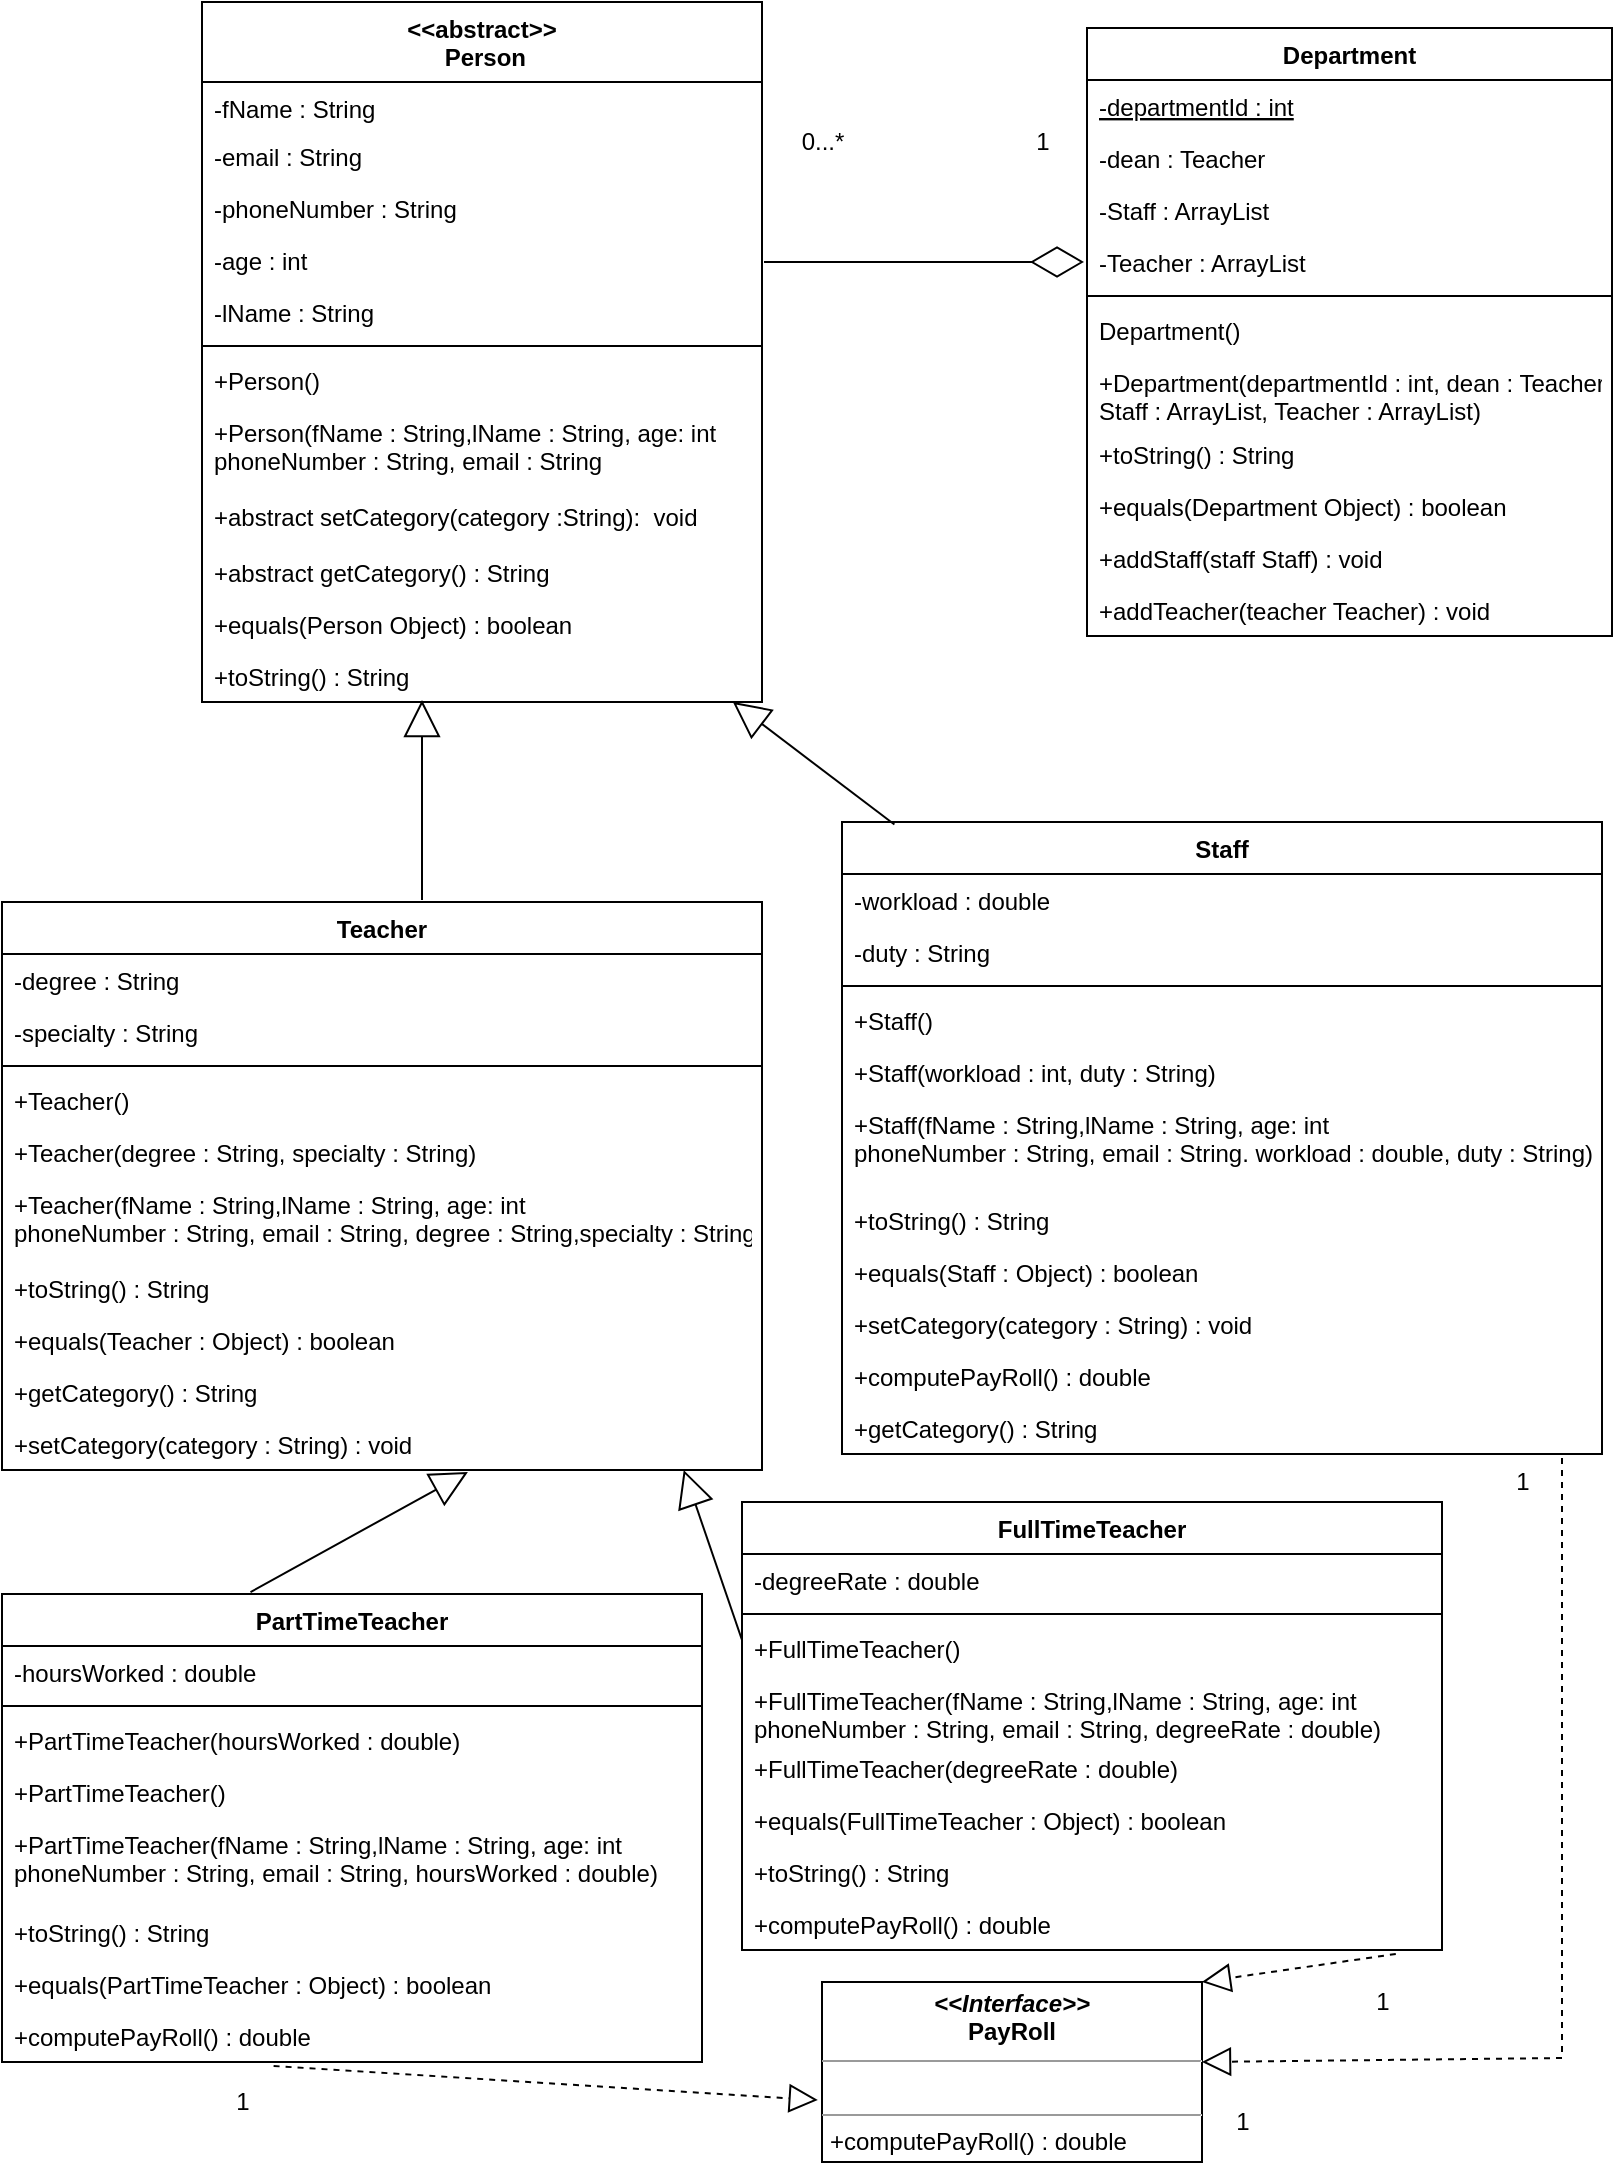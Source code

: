 <mxfile version="17.2.1" type="device"><diagram id="_r0ypaU-ET4BjyqTSAOk" name="Page-1"><mxGraphModel dx="946" dy="646" grid="1" gridSize="10" guides="1" tooltips="1" connect="1" arrows="1" fold="1" page="1" pageScale="1" pageWidth="850" pageHeight="1100" math="0" shadow="0"><root><mxCell id="0"/><mxCell id="1" parent="0"/><mxCell id="oNhQnRxZa8YNGMyZLWSK-1" value="&lt;&lt;abstract&gt;&gt;&#10; Person" style="swimlane;fontStyle=1;align=center;verticalAlign=top;childLayout=stackLayout;horizontal=1;startSize=40;horizontalStack=0;resizeParent=1;resizeParentMax=0;resizeLast=0;collapsible=1;marginBottom=0;" parent="1" vertex="1"><mxGeometry x="130" width="280" height="350" as="geometry"/></mxCell><mxCell id="oNhQnRxZa8YNGMyZLWSK-2" value="-fName : String" style="text;strokeColor=none;fillColor=none;align=left;verticalAlign=top;spacingLeft=4;spacingRight=4;overflow=hidden;rotatable=0;points=[[0,0.5],[1,0.5]];portConstraint=eastwest;" parent="oNhQnRxZa8YNGMyZLWSK-1" vertex="1"><mxGeometry y="40" width="280" height="24" as="geometry"/></mxCell><mxCell id="oNhQnRxZa8YNGMyZLWSK-7" value="-email : String" style="text;strokeColor=none;fillColor=none;align=left;verticalAlign=top;spacingLeft=4;spacingRight=4;overflow=hidden;rotatable=0;points=[[0,0.5],[1,0.5]];portConstraint=eastwest;" parent="oNhQnRxZa8YNGMyZLWSK-1" vertex="1"><mxGeometry y="64" width="280" height="26" as="geometry"/></mxCell><mxCell id="oNhQnRxZa8YNGMyZLWSK-6" value="-phoneNumber : String" style="text;strokeColor=none;fillColor=none;align=left;verticalAlign=top;spacingLeft=4;spacingRight=4;overflow=hidden;rotatable=0;points=[[0,0.5],[1,0.5]];portConstraint=eastwest;" parent="oNhQnRxZa8YNGMyZLWSK-1" vertex="1"><mxGeometry y="90" width="280" height="26" as="geometry"/></mxCell><mxCell id="oNhQnRxZa8YNGMyZLWSK-8" value="-age : int" style="text;strokeColor=none;fillColor=none;align=left;verticalAlign=top;spacingLeft=4;spacingRight=4;overflow=hidden;rotatable=0;points=[[0,0.5],[1,0.5]];portConstraint=eastwest;" parent="oNhQnRxZa8YNGMyZLWSK-1" vertex="1"><mxGeometry y="116" width="280" height="26" as="geometry"/></mxCell><mxCell id="oNhQnRxZa8YNGMyZLWSK-5" value="-lName : String" style="text;strokeColor=none;fillColor=none;align=left;verticalAlign=top;spacingLeft=4;spacingRight=4;overflow=hidden;rotatable=0;points=[[0,0.5],[1,0.5]];portConstraint=eastwest;" parent="oNhQnRxZa8YNGMyZLWSK-1" vertex="1"><mxGeometry y="142" width="280" height="26" as="geometry"/></mxCell><mxCell id="oNhQnRxZa8YNGMyZLWSK-3" value="" style="line;strokeWidth=1;fillColor=none;align=left;verticalAlign=middle;spacingTop=-1;spacingLeft=3;spacingRight=3;rotatable=0;labelPosition=right;points=[];portConstraint=eastwest;" parent="oNhQnRxZa8YNGMyZLWSK-1" vertex="1"><mxGeometry y="168" width="280" height="8" as="geometry"/></mxCell><mxCell id="oNhQnRxZa8YNGMyZLWSK-68" value="+Person()" style="text;strokeColor=none;fillColor=none;align=left;verticalAlign=top;spacingLeft=4;spacingRight=4;overflow=hidden;rotatable=0;points=[[0,0.5],[1,0.5]];portConstraint=eastwest;" parent="oNhQnRxZa8YNGMyZLWSK-1" vertex="1"><mxGeometry y="176" width="280" height="26" as="geometry"/></mxCell><mxCell id="oNhQnRxZa8YNGMyZLWSK-69" value="+Person(fName : String,lName : String, age: int&#10;phoneNumber : String, email : String" style="text;strokeColor=none;fillColor=none;align=left;verticalAlign=top;spacingLeft=4;spacingRight=4;overflow=hidden;rotatable=0;points=[[0,0.5],[1,0.5]];portConstraint=eastwest;" parent="oNhQnRxZa8YNGMyZLWSK-1" vertex="1"><mxGeometry y="202" width="280" height="42" as="geometry"/></mxCell><mxCell id="oNhQnRxZa8YNGMyZLWSK-4" value="+abstract setCategory(category :String):  void" style="text;strokeColor=none;fillColor=none;align=left;verticalAlign=top;spacingLeft=4;spacingRight=4;overflow=hidden;rotatable=0;points=[[0,0.5],[1,0.5]];portConstraint=eastwest;" parent="oNhQnRxZa8YNGMyZLWSK-1" vertex="1"><mxGeometry y="244" width="280" height="28" as="geometry"/></mxCell><mxCell id="3FqO62ikNjd26HFCESu3-1" value="+abstract getCategory() : String" style="text;strokeColor=none;fillColor=none;align=left;verticalAlign=top;spacingLeft=4;spacingRight=4;overflow=hidden;rotatable=0;points=[[0,0.5],[1,0.5]];portConstraint=eastwest;" parent="oNhQnRxZa8YNGMyZLWSK-1" vertex="1"><mxGeometry y="272" width="280" height="26" as="geometry"/></mxCell><mxCell id="oNhQnRxZa8YNGMyZLWSK-14" value="+equals(Person Object) : boolean" style="text;strokeColor=none;fillColor=none;align=left;verticalAlign=top;spacingLeft=4;spacingRight=4;overflow=hidden;rotatable=0;points=[[0,0.5],[1,0.5]];portConstraint=eastwest;" parent="oNhQnRxZa8YNGMyZLWSK-1" vertex="1"><mxGeometry y="298" width="280" height="26" as="geometry"/></mxCell><mxCell id="oNhQnRxZa8YNGMyZLWSK-13" value="+toString() : String" style="text;strokeColor=none;fillColor=none;align=left;verticalAlign=top;spacingLeft=4;spacingRight=4;overflow=hidden;rotatable=0;points=[[0,0.5],[1,0.5]];portConstraint=eastwest;" parent="oNhQnRxZa8YNGMyZLWSK-1" vertex="1"><mxGeometry y="324" width="280" height="26" as="geometry"/></mxCell><mxCell id="oNhQnRxZa8YNGMyZLWSK-9" value="Teacher" style="swimlane;fontStyle=1;align=center;verticalAlign=top;childLayout=stackLayout;horizontal=1;startSize=26;horizontalStack=0;resizeParent=1;resizeParentMax=0;resizeLast=0;collapsible=1;marginBottom=0;" parent="1" vertex="1"><mxGeometry x="30" y="450" width="380" height="284" as="geometry"/></mxCell><mxCell id="oNhQnRxZa8YNGMyZLWSK-15" value="-degree : String" style="text;strokeColor=none;fillColor=none;align=left;verticalAlign=top;spacingLeft=4;spacingRight=4;overflow=hidden;rotatable=0;points=[[0,0.5],[1,0.5]];portConstraint=eastwest;" parent="oNhQnRxZa8YNGMyZLWSK-9" vertex="1"><mxGeometry y="26" width="380" height="26" as="geometry"/></mxCell><mxCell id="oNhQnRxZa8YNGMyZLWSK-10" value="-specialty : String" style="text;strokeColor=none;fillColor=none;align=left;verticalAlign=top;spacingLeft=4;spacingRight=4;overflow=hidden;rotatable=0;points=[[0,0.5],[1,0.5]];portConstraint=eastwest;" parent="oNhQnRxZa8YNGMyZLWSK-9" vertex="1"><mxGeometry y="52" width="380" height="26" as="geometry"/></mxCell><mxCell id="oNhQnRxZa8YNGMyZLWSK-11" value="" style="line;strokeWidth=1;fillColor=none;align=left;verticalAlign=middle;spacingTop=-1;spacingLeft=3;spacingRight=3;rotatable=0;labelPosition=right;points=[];portConstraint=eastwest;" parent="oNhQnRxZa8YNGMyZLWSK-9" vertex="1"><mxGeometry y="78" width="380" height="8" as="geometry"/></mxCell><mxCell id="oNhQnRxZa8YNGMyZLWSK-22" value="+Teacher()" style="text;strokeColor=none;fillColor=none;align=left;verticalAlign=top;spacingLeft=4;spacingRight=4;overflow=hidden;rotatable=0;points=[[0,0.5],[1,0.5]];portConstraint=eastwest;" parent="oNhQnRxZa8YNGMyZLWSK-9" vertex="1"><mxGeometry y="86" width="380" height="26" as="geometry"/></mxCell><mxCell id="oNhQnRxZa8YNGMyZLWSK-24" value="+Teacher(degree : String, specialty : String)" style="text;strokeColor=none;fillColor=none;align=left;verticalAlign=top;spacingLeft=4;spacingRight=4;overflow=hidden;rotatable=0;points=[[0,0.5],[1,0.5]];portConstraint=eastwest;" parent="oNhQnRxZa8YNGMyZLWSK-9" vertex="1"><mxGeometry y="112" width="380" height="26" as="geometry"/></mxCell><mxCell id="oNhQnRxZa8YNGMyZLWSK-23" value="+Teacher(fName : String,lName : String, age: int&#10;phoneNumber : String, email : String, degree : String,specialty : String)" style="text;strokeColor=none;fillColor=none;align=left;verticalAlign=top;spacingLeft=4;spacingRight=4;overflow=hidden;rotatable=0;points=[[0,0.5],[1,0.5]];portConstraint=eastwest;" parent="oNhQnRxZa8YNGMyZLWSK-9" vertex="1"><mxGeometry y="138" width="380" height="42" as="geometry"/></mxCell><mxCell id="oNhQnRxZa8YNGMyZLWSK-12" value="+toString() : String" style="text;strokeColor=none;fillColor=none;align=left;verticalAlign=top;spacingLeft=4;spacingRight=4;overflow=hidden;rotatable=0;points=[[0,0.5],[1,0.5]];portConstraint=eastwest;" parent="oNhQnRxZa8YNGMyZLWSK-9" vertex="1"><mxGeometry y="180" width="380" height="26" as="geometry"/></mxCell><mxCell id="oNhQnRxZa8YNGMyZLWSK-17" value="+equals(Teacher : Object) : boolean" style="text;strokeColor=none;fillColor=none;align=left;verticalAlign=top;spacingLeft=4;spacingRight=4;overflow=hidden;rotatable=0;points=[[0,0.5],[1,0.5]];portConstraint=eastwest;" parent="oNhQnRxZa8YNGMyZLWSK-9" vertex="1"><mxGeometry y="206" width="380" height="26" as="geometry"/></mxCell><mxCell id="3FqO62ikNjd26HFCESu3-3" value="+getCategory() : String" style="text;strokeColor=none;fillColor=none;align=left;verticalAlign=top;spacingLeft=4;spacingRight=4;overflow=hidden;rotatable=0;points=[[0,0.5],[1,0.5]];portConstraint=eastwest;" parent="oNhQnRxZa8YNGMyZLWSK-9" vertex="1"><mxGeometry y="232" width="380" height="26" as="geometry"/></mxCell><mxCell id="3FqO62ikNjd26HFCESu3-2" value="+setCategory(category : String) : void" style="text;strokeColor=none;fillColor=none;align=left;verticalAlign=top;spacingLeft=4;spacingRight=4;overflow=hidden;rotatable=0;points=[[0,0.5],[1,0.5]];portConstraint=eastwest;" parent="oNhQnRxZa8YNGMyZLWSK-9" vertex="1"><mxGeometry y="258" width="380" height="26" as="geometry"/></mxCell><mxCell id="oNhQnRxZa8YNGMyZLWSK-18" value="Staff" style="swimlane;fontStyle=1;align=center;verticalAlign=top;childLayout=stackLayout;horizontal=1;startSize=26;horizontalStack=0;resizeParent=1;resizeParentMax=0;resizeLast=0;collapsible=1;marginBottom=0;" parent="1" vertex="1"><mxGeometry x="450" y="410" width="380" height="316" as="geometry"/></mxCell><mxCell id="oNhQnRxZa8YNGMyZLWSK-25" value="-workload : double" style="text;strokeColor=none;fillColor=none;align=left;verticalAlign=top;spacingLeft=4;spacingRight=4;overflow=hidden;rotatable=0;points=[[0,0.5],[1,0.5]];portConstraint=eastwest;" parent="oNhQnRxZa8YNGMyZLWSK-18" vertex="1"><mxGeometry y="26" width="380" height="26" as="geometry"/></mxCell><mxCell id="oNhQnRxZa8YNGMyZLWSK-19" value="-duty : String" style="text;strokeColor=none;fillColor=none;align=left;verticalAlign=top;spacingLeft=4;spacingRight=4;overflow=hidden;rotatable=0;points=[[0,0.5],[1,0.5]];portConstraint=eastwest;" parent="oNhQnRxZa8YNGMyZLWSK-18" vertex="1"><mxGeometry y="52" width="380" height="26" as="geometry"/></mxCell><mxCell id="oNhQnRxZa8YNGMyZLWSK-20" value="" style="line;strokeWidth=1;fillColor=none;align=left;verticalAlign=middle;spacingTop=-1;spacingLeft=3;spacingRight=3;rotatable=0;labelPosition=right;points=[];portConstraint=eastwest;" parent="oNhQnRxZa8YNGMyZLWSK-18" vertex="1"><mxGeometry y="78" width="380" height="8" as="geometry"/></mxCell><mxCell id="oNhQnRxZa8YNGMyZLWSK-40" value="+Staff()" style="text;strokeColor=none;fillColor=none;align=left;verticalAlign=top;spacingLeft=4;spacingRight=4;overflow=hidden;rotatable=0;points=[[0,0.5],[1,0.5]];portConstraint=eastwest;" parent="oNhQnRxZa8YNGMyZLWSK-18" vertex="1"><mxGeometry y="86" width="380" height="26" as="geometry"/></mxCell><mxCell id="oNhQnRxZa8YNGMyZLWSK-21" value="+Staff(workload : int, duty : String)" style="text;strokeColor=none;fillColor=none;align=left;verticalAlign=top;spacingLeft=4;spacingRight=4;overflow=hidden;rotatable=0;points=[[0,0.5],[1,0.5]];portConstraint=eastwest;" parent="oNhQnRxZa8YNGMyZLWSK-18" vertex="1"><mxGeometry y="112" width="380" height="26" as="geometry"/></mxCell><mxCell id="oNhQnRxZa8YNGMyZLWSK-36" value="+Staff(fName : String,lName : String, age: int&#10;phoneNumber : String, email : String. workload : double, duty : String)" style="text;strokeColor=none;fillColor=none;align=left;verticalAlign=top;spacingLeft=4;spacingRight=4;overflow=hidden;rotatable=0;points=[[0,0.5],[1,0.5]];portConstraint=eastwest;" parent="oNhQnRxZa8YNGMyZLWSK-18" vertex="1"><mxGeometry y="138" width="380" height="48" as="geometry"/></mxCell><mxCell id="oNhQnRxZa8YNGMyZLWSK-44" value="+toString() : String" style="text;strokeColor=none;fillColor=none;align=left;verticalAlign=top;spacingLeft=4;spacingRight=4;overflow=hidden;rotatable=0;points=[[0,0.5],[1,0.5]];portConstraint=eastwest;" parent="oNhQnRxZa8YNGMyZLWSK-18" vertex="1"><mxGeometry y="186" width="380" height="26" as="geometry"/></mxCell><mxCell id="oNhQnRxZa8YNGMyZLWSK-45" value="+equals(Staff : Object) : boolean" style="text;strokeColor=none;fillColor=none;align=left;verticalAlign=top;spacingLeft=4;spacingRight=4;overflow=hidden;rotatable=0;points=[[0,0.5],[1,0.5]];portConstraint=eastwest;" parent="oNhQnRxZa8YNGMyZLWSK-18" vertex="1"><mxGeometry y="212" width="380" height="26" as="geometry"/></mxCell><mxCell id="3FqO62ikNjd26HFCESu3-5" value="+setCategory(category : String) : void" style="text;strokeColor=none;fillColor=none;align=left;verticalAlign=top;spacingLeft=4;spacingRight=4;overflow=hidden;rotatable=0;points=[[0,0.5],[1,0.5]];portConstraint=eastwest;" parent="oNhQnRxZa8YNGMyZLWSK-18" vertex="1"><mxGeometry y="238" width="380" height="26" as="geometry"/></mxCell><mxCell id="3FqO62ikNjd26HFCESu3-11" value="+computePayRoll() : double" style="text;strokeColor=none;fillColor=none;align=left;verticalAlign=top;spacingLeft=4;spacingRight=4;overflow=hidden;rotatable=0;points=[[0,0.5],[1,0.5]];portConstraint=eastwest;" parent="oNhQnRxZa8YNGMyZLWSK-18" vertex="1"><mxGeometry y="264" width="380" height="26" as="geometry"/></mxCell><mxCell id="3FqO62ikNjd26HFCESu3-6" value="+getCategory() : String" style="text;strokeColor=none;fillColor=none;align=left;verticalAlign=top;spacingLeft=4;spacingRight=4;overflow=hidden;rotatable=0;points=[[0,0.5],[1,0.5]];portConstraint=eastwest;" parent="oNhQnRxZa8YNGMyZLWSK-18" vertex="1"><mxGeometry y="290" width="380" height="26" as="geometry"/></mxCell><mxCell id="oNhQnRxZa8YNGMyZLWSK-27" value="&lt;p style=&quot;margin: 0px ; margin-top: 4px ; text-align: center&quot;&gt;&lt;b&gt;&lt;i&gt;&amp;lt;&amp;lt;Interface&amp;gt;&amp;gt;&lt;/i&gt;&lt;br&gt;PayRoll&lt;/b&gt;&lt;/p&gt;&lt;hr size=&quot;1&quot;&gt;&lt;p style=&quot;margin: 0px ; margin-left: 4px&quot;&gt;&lt;b&gt;&lt;br&gt;&lt;/b&gt;&lt;/p&gt;&lt;hr size=&quot;1&quot;&gt;&lt;p style=&quot;margin: 0px ; margin-left: 4px&quot;&gt;+computePayRoll() : double&lt;/p&gt;" style="verticalAlign=top;align=left;overflow=fill;fontSize=12;fontFamily=Helvetica;html=1;" parent="1" vertex="1"><mxGeometry x="440" y="990" width="190" height="90" as="geometry"/></mxCell><mxCell id="oNhQnRxZa8YNGMyZLWSK-32" value="FullTimeTeacher" style="swimlane;fontStyle=1;align=center;verticalAlign=top;childLayout=stackLayout;horizontal=1;startSize=26;horizontalStack=0;resizeParent=1;resizeParentMax=0;resizeLast=0;collapsible=1;marginBottom=0;" parent="1" vertex="1"><mxGeometry x="400" y="750" width="350" height="224" as="geometry"/></mxCell><mxCell id="oNhQnRxZa8YNGMyZLWSK-33" value="-degreeRate : double" style="text;strokeColor=none;fillColor=none;align=left;verticalAlign=top;spacingLeft=4;spacingRight=4;overflow=hidden;rotatable=0;points=[[0,0.5],[1,0.5]];portConstraint=eastwest;" parent="oNhQnRxZa8YNGMyZLWSK-32" vertex="1"><mxGeometry y="26" width="350" height="26" as="geometry"/></mxCell><mxCell id="oNhQnRxZa8YNGMyZLWSK-34" value="" style="line;strokeWidth=1;fillColor=none;align=left;verticalAlign=middle;spacingTop=-1;spacingLeft=3;spacingRight=3;rotatable=0;labelPosition=right;points=[];portConstraint=eastwest;" parent="oNhQnRxZa8YNGMyZLWSK-32" vertex="1"><mxGeometry y="52" width="350" height="8" as="geometry"/></mxCell><mxCell id="oNhQnRxZa8YNGMyZLWSK-35" value="+FullTimeTeacher()" style="text;strokeColor=none;fillColor=none;align=left;verticalAlign=top;spacingLeft=4;spacingRight=4;overflow=hidden;rotatable=0;points=[[0,0.5],[1,0.5]];portConstraint=eastwest;" parent="oNhQnRxZa8YNGMyZLWSK-32" vertex="1"><mxGeometry y="60" width="350" height="26" as="geometry"/></mxCell><mxCell id="oNhQnRxZa8YNGMyZLWSK-47" value="+FullTimeTeacher(fName : String,lName : String, age: int&#10;phoneNumber : String, email : String, degreeRate : double)" style="text;strokeColor=none;fillColor=none;align=left;verticalAlign=top;spacingLeft=4;spacingRight=4;overflow=hidden;rotatable=0;points=[[0,0.5],[1,0.5]];portConstraint=eastwest;" parent="oNhQnRxZa8YNGMyZLWSK-32" vertex="1"><mxGeometry y="86" width="350" height="34" as="geometry"/></mxCell><mxCell id="oNhQnRxZa8YNGMyZLWSK-46" value="+FullTimeTeacher(degreeRate : double)" style="text;strokeColor=none;fillColor=none;align=left;verticalAlign=top;spacingLeft=4;spacingRight=4;overflow=hidden;rotatable=0;points=[[0,0.5],[1,0.5]];portConstraint=eastwest;" parent="oNhQnRxZa8YNGMyZLWSK-32" vertex="1"><mxGeometry y="120" width="350" height="26" as="geometry"/></mxCell><mxCell id="oNhQnRxZa8YNGMyZLWSK-49" value="+equals(FullTimeTeacher : Object) : boolean" style="text;strokeColor=none;fillColor=none;align=left;verticalAlign=top;spacingLeft=4;spacingRight=4;overflow=hidden;rotatable=0;points=[[0,0.5],[1,0.5]];portConstraint=eastwest;" parent="oNhQnRxZa8YNGMyZLWSK-32" vertex="1"><mxGeometry y="146" width="350" height="26" as="geometry"/></mxCell><mxCell id="oNhQnRxZa8YNGMyZLWSK-48" value="+toString() : String" style="text;strokeColor=none;fillColor=none;align=left;verticalAlign=top;spacingLeft=4;spacingRight=4;overflow=hidden;rotatable=0;points=[[0,0.5],[1,0.5]];portConstraint=eastwest;" parent="oNhQnRxZa8YNGMyZLWSK-32" vertex="1"><mxGeometry y="172" width="350" height="26" as="geometry"/></mxCell><mxCell id="oNhQnRxZa8YNGMyZLWSK-58" value="+computePayRoll() : double" style="text;strokeColor=none;fillColor=none;align=left;verticalAlign=top;spacingLeft=4;spacingRight=4;overflow=hidden;rotatable=0;points=[[0,0.5],[1,0.5]];portConstraint=eastwest;" parent="oNhQnRxZa8YNGMyZLWSK-32" vertex="1"><mxGeometry y="198" width="350" height="26" as="geometry"/></mxCell><mxCell id="oNhQnRxZa8YNGMyZLWSK-51" value="Department" style="swimlane;fontStyle=1;align=center;verticalAlign=top;childLayout=stackLayout;horizontal=1;startSize=26;horizontalStack=0;resizeParent=1;resizeParentMax=0;resizeLast=0;collapsible=1;marginBottom=0;" parent="1" vertex="1"><mxGeometry x="572.5" y="13" width="262.5" height="304" as="geometry"/></mxCell><mxCell id="oNhQnRxZa8YNGMyZLWSK-52" value="-departmentId : int" style="text;strokeColor=none;fillColor=none;align=left;verticalAlign=top;spacingLeft=4;spacingRight=4;overflow=hidden;rotatable=0;points=[[0,0.5],[1,0.5]];portConstraint=eastwest;fontStyle=4" parent="oNhQnRxZa8YNGMyZLWSK-51" vertex="1"><mxGeometry y="26" width="262.5" height="26" as="geometry"/></mxCell><mxCell id="oNhQnRxZa8YNGMyZLWSK-60" value="-dean : Teacher" style="text;strokeColor=none;fillColor=none;align=left;verticalAlign=top;spacingLeft=4;spacingRight=4;overflow=hidden;rotatable=0;points=[[0,0.5],[1,0.5]];portConstraint=eastwest;" parent="oNhQnRxZa8YNGMyZLWSK-51" vertex="1"><mxGeometry y="52" width="262.5" height="26" as="geometry"/></mxCell><mxCell id="oNhQnRxZa8YNGMyZLWSK-56" value="-Staff : ArrayList" style="text;strokeColor=none;fillColor=none;align=left;verticalAlign=top;spacingLeft=4;spacingRight=4;overflow=hidden;rotatable=0;points=[[0,0.5],[1,0.5]];portConstraint=eastwest;" parent="oNhQnRxZa8YNGMyZLWSK-51" vertex="1"><mxGeometry y="78" width="262.5" height="26" as="geometry"/></mxCell><mxCell id="oNhQnRxZa8YNGMyZLWSK-55" value="-Teacher : ArrayList" style="text;strokeColor=none;fillColor=none;align=left;verticalAlign=top;spacingLeft=4;spacingRight=4;overflow=hidden;rotatable=0;points=[[0,0.5],[1,0.5]];portConstraint=eastwest;" parent="oNhQnRxZa8YNGMyZLWSK-51" vertex="1"><mxGeometry y="104" width="262.5" height="26" as="geometry"/></mxCell><mxCell id="oNhQnRxZa8YNGMyZLWSK-53" value="" style="line;strokeWidth=1;fillColor=none;align=left;verticalAlign=middle;spacingTop=-1;spacingLeft=3;spacingRight=3;rotatable=0;labelPosition=right;points=[];portConstraint=eastwest;" parent="oNhQnRxZa8YNGMyZLWSK-51" vertex="1"><mxGeometry y="130" width="262.5" height="8" as="geometry"/></mxCell><mxCell id="oNhQnRxZa8YNGMyZLWSK-61" value="Department()" style="text;strokeColor=none;fillColor=none;align=left;verticalAlign=top;spacingLeft=4;spacingRight=4;overflow=hidden;rotatable=0;points=[[0,0.5],[1,0.5]];portConstraint=eastwest;" parent="oNhQnRxZa8YNGMyZLWSK-51" vertex="1"><mxGeometry y="138" width="262.5" height="26" as="geometry"/></mxCell><mxCell id="oNhQnRxZa8YNGMyZLWSK-62" value="+Department(departmentId : int, dean : Teacher,&#10;Staff : ArrayList, Teacher : ArrayList)" style="text;strokeColor=none;fillColor=none;align=left;verticalAlign=top;spacingLeft=4;spacingRight=4;overflow=hidden;rotatable=0;points=[[0,0.5],[1,0.5]];portConstraint=eastwest;" parent="oNhQnRxZa8YNGMyZLWSK-51" vertex="1"><mxGeometry y="164" width="262.5" height="36" as="geometry"/></mxCell><mxCell id="oNhQnRxZa8YNGMyZLWSK-54" value="+toString() : String" style="text;strokeColor=none;fillColor=none;align=left;verticalAlign=top;spacingLeft=4;spacingRight=4;overflow=hidden;rotatable=0;points=[[0,0.5],[1,0.5]];portConstraint=eastwest;" parent="oNhQnRxZa8YNGMyZLWSK-51" vertex="1"><mxGeometry y="200" width="262.5" height="26" as="geometry"/></mxCell><mxCell id="oNhQnRxZa8YNGMyZLWSK-59" value="+equals(Department Object) : boolean" style="text;strokeColor=none;fillColor=none;align=left;verticalAlign=top;spacingLeft=4;spacingRight=4;overflow=hidden;rotatable=0;points=[[0,0.5],[1,0.5]];portConstraint=eastwest;" parent="oNhQnRxZa8YNGMyZLWSK-51" vertex="1"><mxGeometry y="226" width="262.5" height="26" as="geometry"/></mxCell><mxCell id="oNhQnRxZa8YNGMyZLWSK-66" value="+addStaff(staff Staff) : void" style="text;strokeColor=none;fillColor=none;align=left;verticalAlign=top;spacingLeft=4;spacingRight=4;overflow=hidden;rotatable=0;points=[[0,0.5],[1,0.5]];portConstraint=eastwest;" parent="oNhQnRxZa8YNGMyZLWSK-51" vertex="1"><mxGeometry y="252" width="262.5" height="26" as="geometry"/></mxCell><mxCell id="oNhQnRxZa8YNGMyZLWSK-65" value="+addTeacher(teacher Teacher) : void" style="text;strokeColor=none;fillColor=none;align=left;verticalAlign=top;spacingLeft=4;spacingRight=4;overflow=hidden;rotatable=0;points=[[0,0.5],[1,0.5]];portConstraint=eastwest;" parent="oNhQnRxZa8YNGMyZLWSK-51" vertex="1"><mxGeometry y="278" width="262.5" height="26" as="geometry"/></mxCell><mxCell id="oNhQnRxZa8YNGMyZLWSK-74" value="" style="endArrow=block;dashed=1;endFill=0;endSize=12;html=1;rounded=0;exitX=0.388;exitY=1.077;exitDx=0;exitDy=0;exitPerimeter=0;entryX=-0.011;entryY=0.656;entryDx=0;entryDy=0;entryPerimeter=0;" parent="1" source="oNhQnRxZa8YNGMyZLWSK-57" target="oNhQnRxZa8YNGMyZLWSK-27" edge="1"><mxGeometry width="160" relative="1" as="geometry"><mxPoint x="90" y="1040" as="sourcePoint"/><mxPoint x="170" y="1090" as="targetPoint"/></mxGeometry></mxCell><mxCell id="oNhQnRxZa8YNGMyZLWSK-75" value="" style="endArrow=block;dashed=1;endFill=0;endSize=12;html=1;rounded=0;exitX=0.934;exitY=1.077;exitDx=0;exitDy=0;exitPerimeter=0;entryX=1;entryY=0;entryDx=0;entryDy=0;" parent="1" source="oNhQnRxZa8YNGMyZLWSK-58" target="oNhQnRxZa8YNGMyZLWSK-27" edge="1"><mxGeometry width="160" relative="1" as="geometry"><mxPoint x="560" y="1050" as="sourcePoint"/><mxPoint x="310" y="1070" as="targetPoint"/></mxGeometry></mxCell><mxCell id="oNhQnRxZa8YNGMyZLWSK-76" value="" style="endArrow=block;dashed=1;endFill=0;endSize=12;html=1;rounded=0;entryX=1;entryY=0.5;entryDx=0;entryDy=0;" parent="1" edge="1"><mxGeometry width="160" relative="1" as="geometry"><mxPoint x="810" y="728" as="sourcePoint"/><mxPoint x="630" y="1030" as="targetPoint"/><Array as="points"><mxPoint x="810" y="758"/><mxPoint x="810" y="1028"/></Array></mxGeometry></mxCell><mxCell id="oNhQnRxZa8YNGMyZLWSK-80" value="" style="endArrow=block;endSize=16;endFill=0;html=1;rounded=0;" parent="1" edge="1"><mxGeometry width="160" relative="1" as="geometry"><mxPoint x="240" y="449" as="sourcePoint"/><mxPoint x="240" y="349" as="targetPoint"/></mxGeometry></mxCell><mxCell id="oNhQnRxZa8YNGMyZLWSK-81" value="" style="endArrow=block;endSize=16;endFill=0;html=1;rounded=0;exitX=0.069;exitY=0.004;exitDx=0;exitDy=0;exitPerimeter=0;entryX=0.948;entryY=1;entryDx=0;entryDy=0;entryPerimeter=0;" parent="1" source="oNhQnRxZa8YNGMyZLWSK-18" target="oNhQnRxZa8YNGMyZLWSK-13" edge="1"><mxGeometry width="160" relative="1" as="geometry"><mxPoint x="530" y="370" as="sourcePoint"/><mxPoint x="500" y="320" as="targetPoint"/></mxGeometry></mxCell><mxCell id="oNhQnRxZa8YNGMyZLWSK-28" value="PartTimeTeacher" style="swimlane;fontStyle=1;align=center;verticalAlign=top;childLayout=stackLayout;horizontal=1;startSize=26;horizontalStack=0;resizeParent=1;resizeParentMax=0;resizeLast=0;collapsible=1;marginBottom=0;" parent="1" vertex="1"><mxGeometry x="30" y="796" width="350" height="234" as="geometry"/></mxCell><mxCell id="oNhQnRxZa8YNGMyZLWSK-29" value="-hoursWorked : double" style="text;strokeColor=none;fillColor=none;align=left;verticalAlign=top;spacingLeft=4;spacingRight=4;overflow=hidden;rotatable=0;points=[[0,0.5],[1,0.5]];portConstraint=eastwest;" parent="oNhQnRxZa8YNGMyZLWSK-28" vertex="1"><mxGeometry y="26" width="350" height="26" as="geometry"/></mxCell><mxCell id="oNhQnRxZa8YNGMyZLWSK-30" value="" style="line;strokeWidth=1;fillColor=none;align=left;verticalAlign=middle;spacingTop=-1;spacingLeft=3;spacingRight=3;rotatable=0;labelPosition=right;points=[];portConstraint=eastwest;" parent="oNhQnRxZa8YNGMyZLWSK-28" vertex="1"><mxGeometry y="52" width="350" height="8" as="geometry"/></mxCell><mxCell id="oNhQnRxZa8YNGMyZLWSK-42" value="+PartTimeTeacher(hoursWorked : double)" style="text;strokeColor=none;fillColor=none;align=left;verticalAlign=top;spacingLeft=4;spacingRight=4;overflow=hidden;rotatable=0;points=[[0,0.5],[1,0.5]];portConstraint=eastwest;" parent="oNhQnRxZa8YNGMyZLWSK-28" vertex="1"><mxGeometry y="60" width="350" height="26" as="geometry"/></mxCell><mxCell id="oNhQnRxZa8YNGMyZLWSK-31" value="+PartTimeTeacher()" style="text;strokeColor=none;fillColor=none;align=left;verticalAlign=top;spacingLeft=4;spacingRight=4;overflow=hidden;rotatable=0;points=[[0,0.5],[1,0.5]];portConstraint=eastwest;" parent="oNhQnRxZa8YNGMyZLWSK-28" vertex="1"><mxGeometry y="86" width="350" height="26" as="geometry"/></mxCell><mxCell id="oNhQnRxZa8YNGMyZLWSK-41" value="+PartTimeTeacher(fName : String,lName : String, age: int&#10;phoneNumber : String, email : String, hoursWorked : double)" style="text;strokeColor=none;fillColor=none;align=left;verticalAlign=top;spacingLeft=4;spacingRight=4;overflow=hidden;rotatable=0;points=[[0,0.5],[1,0.5]];portConstraint=eastwest;" parent="oNhQnRxZa8YNGMyZLWSK-28" vertex="1"><mxGeometry y="112" width="350" height="44" as="geometry"/></mxCell><mxCell id="oNhQnRxZa8YNGMyZLWSK-43" value="+toString() : String" style="text;strokeColor=none;fillColor=none;align=left;verticalAlign=top;spacingLeft=4;spacingRight=4;overflow=hidden;rotatable=0;points=[[0,0.5],[1,0.5]];portConstraint=eastwest;" parent="oNhQnRxZa8YNGMyZLWSK-28" vertex="1"><mxGeometry y="156" width="350" height="26" as="geometry"/></mxCell><mxCell id="oNhQnRxZa8YNGMyZLWSK-50" value="+equals(PartTimeTeacher : Object) : boolean" style="text;strokeColor=none;fillColor=none;align=left;verticalAlign=top;spacingLeft=4;spacingRight=4;overflow=hidden;rotatable=0;points=[[0,0.5],[1,0.5]];portConstraint=eastwest;" parent="oNhQnRxZa8YNGMyZLWSK-28" vertex="1"><mxGeometry y="182" width="350" height="26" as="geometry"/></mxCell><mxCell id="oNhQnRxZa8YNGMyZLWSK-57" value="+computePayRoll() : double" style="text;strokeColor=none;fillColor=none;align=left;verticalAlign=top;spacingLeft=4;spacingRight=4;overflow=hidden;rotatable=0;points=[[0,0.5],[1,0.5]];portConstraint=eastwest;" parent="oNhQnRxZa8YNGMyZLWSK-28" vertex="1"><mxGeometry y="208" width="350" height="26" as="geometry"/></mxCell><mxCell id="3FqO62ikNjd26HFCESu3-8" value="" style="endArrow=block;endSize=16;endFill=0;html=1;rounded=0;exitX=0.355;exitY=-0.004;exitDx=0;exitDy=0;exitPerimeter=0;entryX=0.613;entryY=1.038;entryDx=0;entryDy=0;entryPerimeter=0;" parent="1" source="oNhQnRxZa8YNGMyZLWSK-28" target="3FqO62ikNjd26HFCESu3-2" edge="1"><mxGeometry x="-0.625" y="50" width="160" relative="1" as="geometry"><mxPoint x="130" y="770" as="sourcePoint"/><mxPoint x="290" y="770" as="targetPoint"/><mxPoint as="offset"/></mxGeometry></mxCell><mxCell id="3FqO62ikNjd26HFCESu3-10" value="" style="endArrow=block;endSize=16;endFill=0;html=1;rounded=0;exitX=0;exitY=0.5;exitDx=0;exitDy=0;entryX=0.897;entryY=1.154;entryDx=0;entryDy=0;entryPerimeter=0;" parent="1" edge="1"><mxGeometry width="160" relative="1" as="geometry"><mxPoint x="400" y="819" as="sourcePoint"/><mxPoint x="370.86" y="734.004" as="targetPoint"/></mxGeometry></mxCell><mxCell id="4xLYy2yEddiap0hZYU-s-1" value="" style="endArrow=diamondThin;endFill=0;endSize=24;html=1;rounded=0;" edge="1" parent="1"><mxGeometry width="160" relative="1" as="geometry"><mxPoint x="411" y="130" as="sourcePoint"/><mxPoint x="571" y="130" as="targetPoint"/></mxGeometry></mxCell><mxCell id="4xLYy2yEddiap0hZYU-s-2" value="1" style="text;html=1;align=center;verticalAlign=middle;resizable=0;points=[];autosize=1;strokeColor=none;fillColor=none;" vertex="1" parent="1"><mxGeometry x="540" y="60" width="20" height="20" as="geometry"/></mxCell><mxCell id="4xLYy2yEddiap0hZYU-s-3" value="0...*" style="text;html=1;align=center;verticalAlign=middle;resizable=0;points=[];autosize=1;strokeColor=none;fillColor=none;" vertex="1" parent="1"><mxGeometry x="420" y="60" width="40" height="20" as="geometry"/></mxCell><mxCell id="4xLYy2yEddiap0hZYU-s-5" value="1" style="text;html=1;align=center;verticalAlign=middle;resizable=0;points=[];autosize=1;strokeColor=none;fillColor=none;" vertex="1" parent="1"><mxGeometry x="640" y="1050" width="20" height="20" as="geometry"/></mxCell><mxCell id="4xLYy2yEddiap0hZYU-s-8" value="1" style="text;html=1;align=center;verticalAlign=middle;resizable=0;points=[];autosize=1;strokeColor=none;fillColor=none;" vertex="1" parent="1"><mxGeometry x="140" y="1040" width="20" height="20" as="geometry"/></mxCell><mxCell id="4xLYy2yEddiap0hZYU-s-9" value="1" style="text;html=1;align=center;verticalAlign=middle;resizable=0;points=[];autosize=1;strokeColor=none;fillColor=none;" vertex="1" parent="1"><mxGeometry x="710" y="990" width="20" height="20" as="geometry"/></mxCell><mxCell id="4xLYy2yEddiap0hZYU-s-10" value="1" style="text;html=1;align=center;verticalAlign=middle;resizable=0;points=[];autosize=1;strokeColor=none;fillColor=none;" vertex="1" parent="1"><mxGeometry x="780" y="730" width="20" height="20" as="geometry"/></mxCell></root></mxGraphModel></diagram></mxfile>